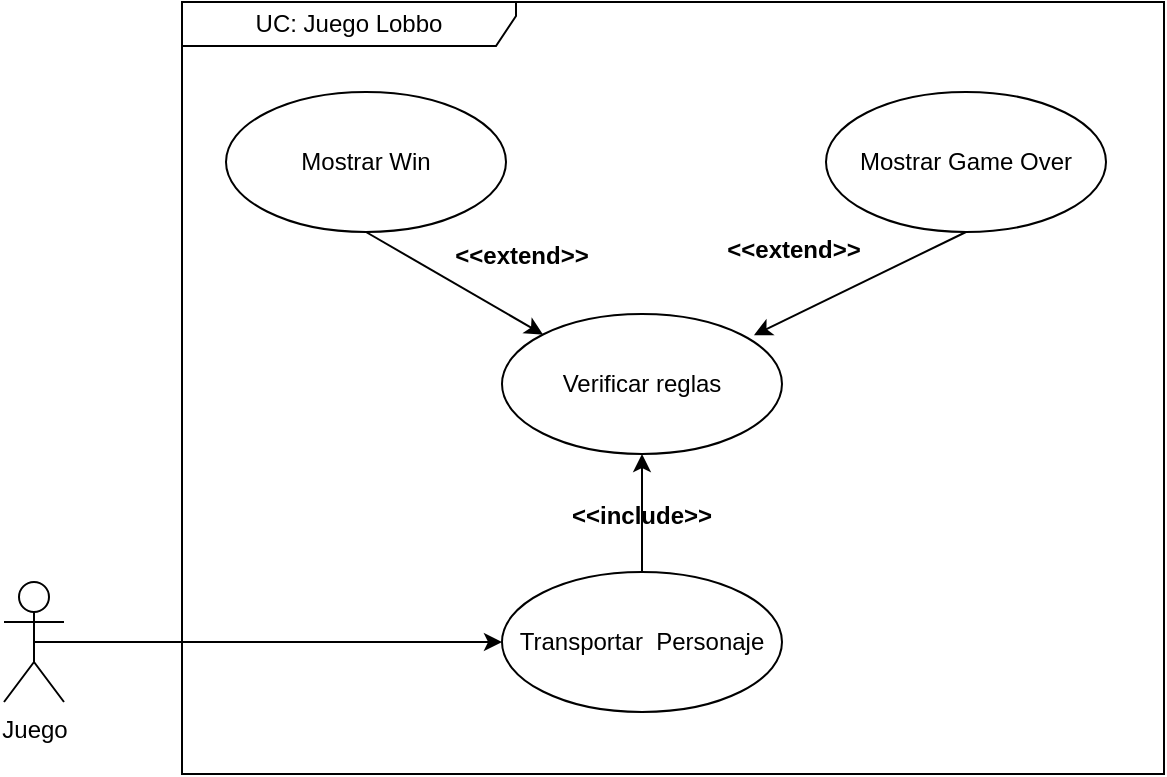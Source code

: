 <mxfile>
    <diagram id="jzD_2C6y6pOYyhIlVjIw" name="Page-1">
        <mxGraphModel dx="650" dy="563" grid="0" gridSize="10" guides="1" tooltips="1" connect="1" arrows="1" fold="1" page="0" pageScale="1" pageWidth="850" pageHeight="1100" math="0" shadow="0">
            <root>
                <mxCell id="0"/>
                <mxCell id="1" parent="0"/>
                <mxCell id="4" style="edgeStyle=none;html=1;exitX=0.5;exitY=0.5;exitDx=0;exitDy=0;exitPerimeter=0;entryX=0;entryY=0.5;entryDx=0;entryDy=0;" edge="1" parent="1" source="2" target="3">
                    <mxGeometry relative="1" as="geometry"/>
                </mxCell>
                <mxCell id="2" value="Juego" style="shape=umlActor;verticalLabelPosition=bottom;verticalAlign=top;html=1;" vertex="1" parent="1">
                    <mxGeometry x="59" y="301" width="30" height="60" as="geometry"/>
                </mxCell>
                <mxCell id="6" style="edgeStyle=none;html=1;exitX=0.5;exitY=0;exitDx=0;exitDy=0;entryX=0.5;entryY=1;entryDx=0;entryDy=0;" edge="1" parent="1" source="3" target="5">
                    <mxGeometry relative="1" as="geometry"/>
                </mxCell>
                <mxCell id="3" value="Transportar&amp;nbsp; Personaje" style="ellipse;whiteSpace=wrap;html=1;" vertex="1" parent="1">
                    <mxGeometry x="308" y="296" width="140" height="70" as="geometry"/>
                </mxCell>
                <mxCell id="5" value="Verificar reglas" style="ellipse;whiteSpace=wrap;html=1;" vertex="1" parent="1">
                    <mxGeometry x="308" y="167" width="140" height="70" as="geometry"/>
                </mxCell>
                <mxCell id="10" style="edgeStyle=none;html=1;exitX=0.5;exitY=1;exitDx=0;exitDy=0;entryX=0.9;entryY=0.151;entryDx=0;entryDy=0;entryPerimeter=0;" edge="1" parent="1" source="7" target="5">
                    <mxGeometry relative="1" as="geometry"/>
                </mxCell>
                <mxCell id="7" value="Mostrar Game Over" style="ellipse;whiteSpace=wrap;html=1;" vertex="1" parent="1">
                    <mxGeometry x="470" y="56" width="140" height="70" as="geometry"/>
                </mxCell>
                <mxCell id="9" style="edgeStyle=none;html=1;exitX=0.5;exitY=1;exitDx=0;exitDy=0;entryX=0;entryY=0;entryDx=0;entryDy=0;" edge="1" parent="1" source="8" target="5">
                    <mxGeometry relative="1" as="geometry"/>
                </mxCell>
                <mxCell id="8" value="Mostrar Win" style="ellipse;whiteSpace=wrap;html=1;" vertex="1" parent="1">
                    <mxGeometry x="170" y="56" width="140" height="70" as="geometry"/>
                </mxCell>
                <mxCell id="11" value="UC: Juego Lobbo" style="shape=umlFrame;whiteSpace=wrap;html=1;width=167;height=22;" vertex="1" parent="1">
                    <mxGeometry x="148" y="11" width="491" height="386" as="geometry"/>
                </mxCell>
                <mxCell id="12" value="&lt;&lt;include&gt;&gt;" style="text;align=center;fontStyle=1;verticalAlign=middle;spacingLeft=3;spacingRight=3;strokeColor=none;rotatable=0;points=[[0,0.5],[1,0.5]];portConstraint=eastwest;" vertex="1" parent="1">
                    <mxGeometry x="338" y="254" width="80" height="26" as="geometry"/>
                </mxCell>
                <mxCell id="14" value="&lt;&lt;extend&gt;&gt;" style="text;align=center;fontStyle=1;verticalAlign=middle;spacingLeft=3;spacingRight=3;strokeColor=none;rotatable=0;points=[[0,0.5],[1,0.5]];portConstraint=eastwest;" vertex="1" parent="1">
                    <mxGeometry x="278" y="124" width="80" height="26" as="geometry"/>
                </mxCell>
                <mxCell id="15" value="&lt;&lt;extend&gt;&gt;" style="text;align=center;fontStyle=1;verticalAlign=middle;spacingLeft=3;spacingRight=3;strokeColor=none;rotatable=0;points=[[0,0.5],[1,0.5]];portConstraint=eastwest;" vertex="1" parent="1">
                    <mxGeometry x="414" y="121" width="80" height="26" as="geometry"/>
                </mxCell>
            </root>
        </mxGraphModel>
    </diagram>
</mxfile>